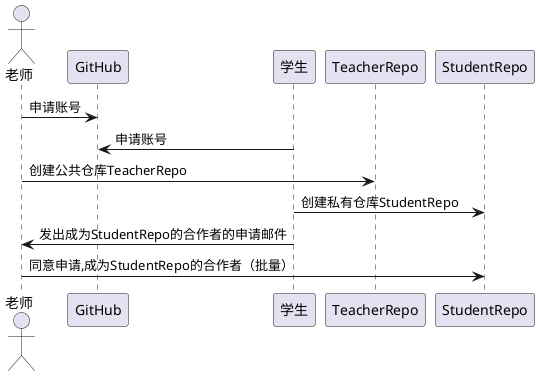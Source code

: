 @startuml
actor 老师
老师 -> GitHub: 申请账号
学生 -> GitHub: 申请账号
老师 -> TeacherRepo: 创建公共仓库TeacherRepo
学生 -> StudentRepo: 创建私有仓库StudentRepo
学生 -> 老师: 发出成为StudentRepo的合作者的申请邮件
老师 -> StudentRepo: 同意申请,成为StudentRepo的合作者（批量）
@enduml

